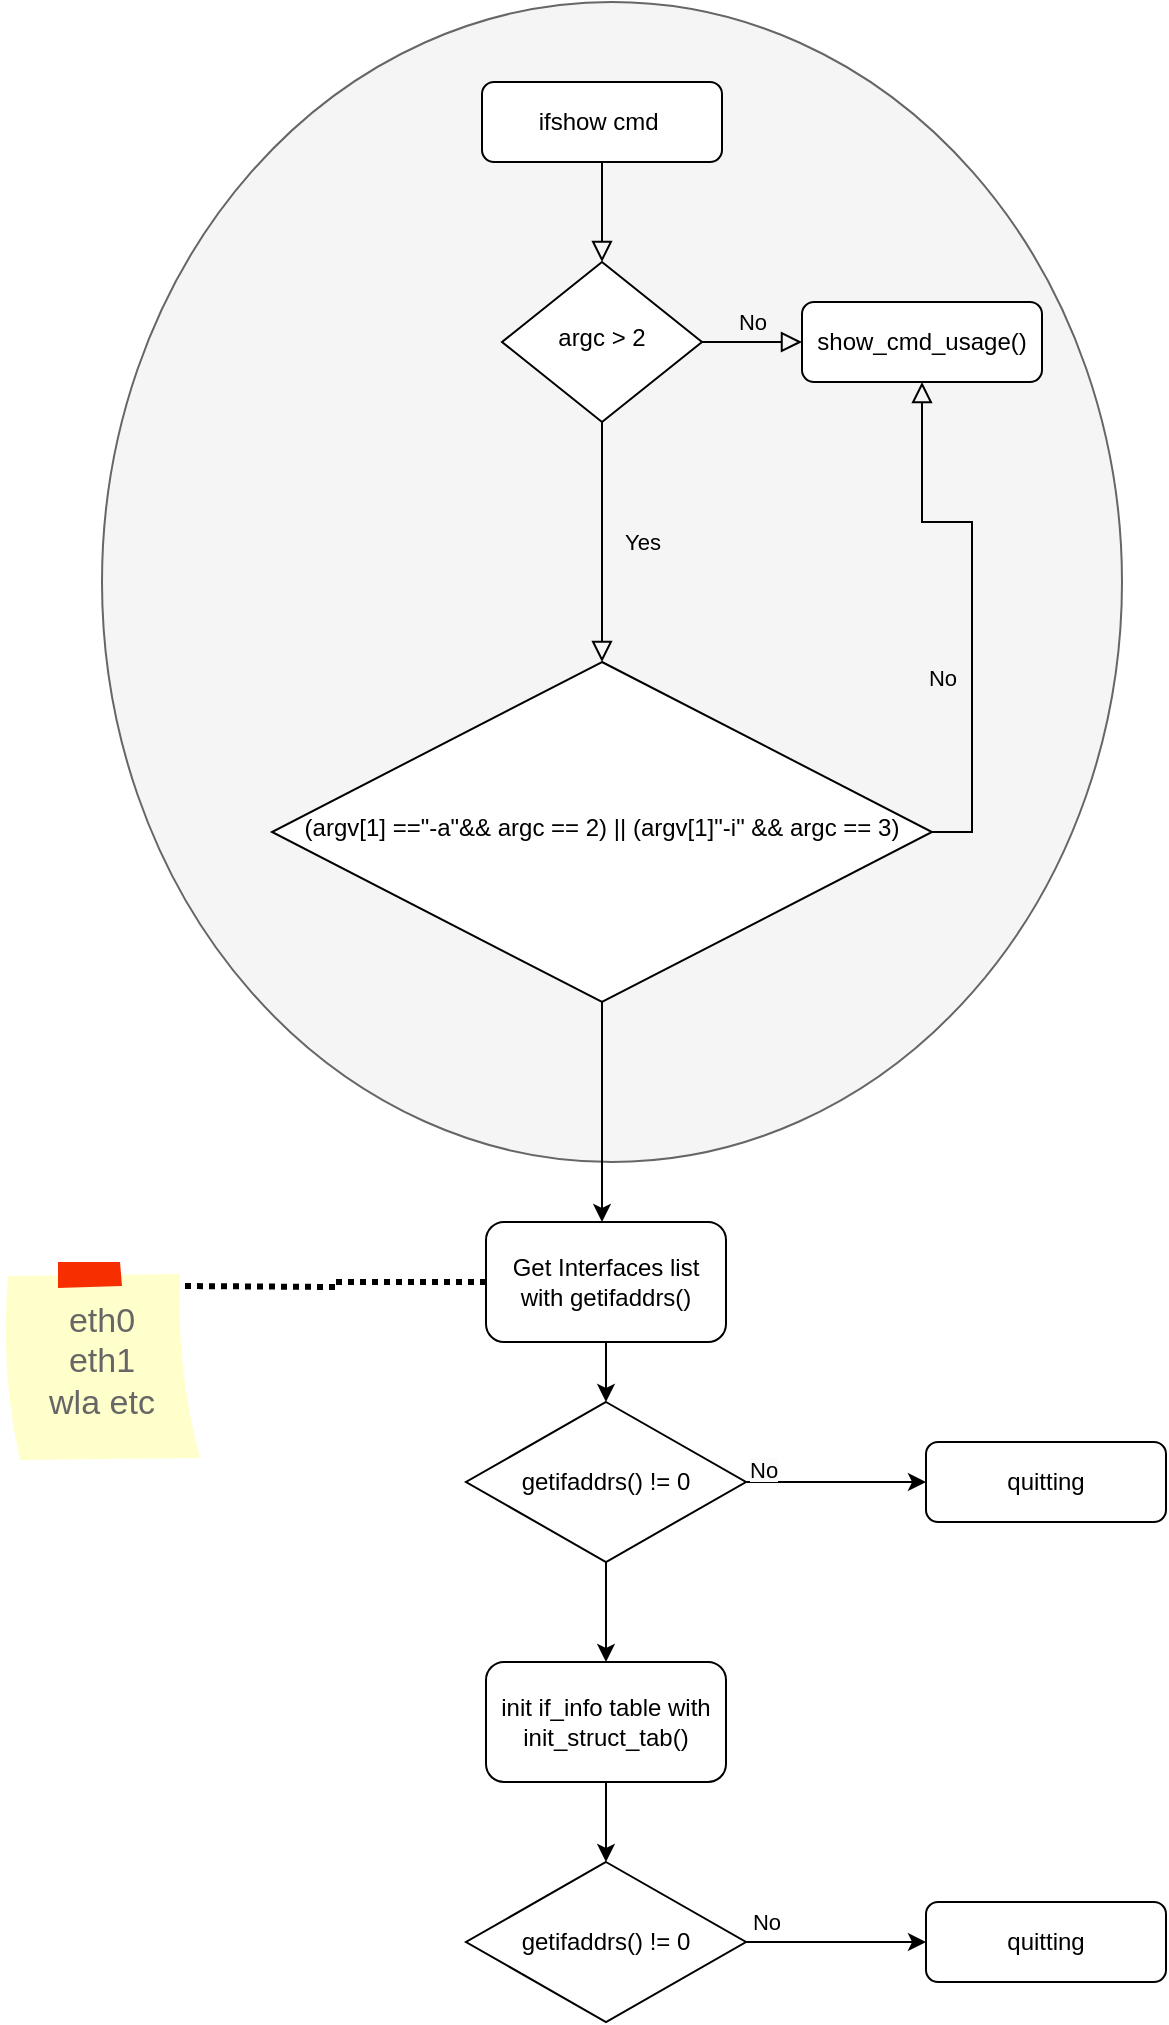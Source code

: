 <mxfile version="24.7.17">
  <diagram id="C5RBs43oDa-KdzZeNtuy" name="Page-1">
    <mxGraphModel dx="2261" dy="858" grid="1" gridSize="10" guides="1" tooltips="1" connect="1" arrows="1" fold="1" page="1" pageScale="1" pageWidth="827" pageHeight="1169" math="0" shadow="0">
      <root>
        <mxCell id="WIyWlLk6GJQsqaUBKTNV-0" />
        <mxCell id="WIyWlLk6GJQsqaUBKTNV-1" parent="WIyWlLk6GJQsqaUBKTNV-0" />
        <mxCell id="utXwY_nDbapaiBv5pFye-3" value="" style="ellipse;whiteSpace=wrap;html=1;fillColor=#f5f5f5;fontColor=#333333;strokeColor=#666666;" parent="WIyWlLk6GJQsqaUBKTNV-1" vertex="1">
          <mxGeometry x="-30" y="40" width="510" height="580" as="geometry" />
        </mxCell>
        <mxCell id="WIyWlLk6GJQsqaUBKTNV-2" value="" style="rounded=0;html=1;jettySize=auto;orthogonalLoop=1;fontSize=11;endArrow=block;endFill=0;endSize=8;strokeWidth=1;shadow=0;labelBackgroundColor=none;edgeStyle=orthogonalEdgeStyle;" parent="WIyWlLk6GJQsqaUBKTNV-1" source="WIyWlLk6GJQsqaUBKTNV-3" target="WIyWlLk6GJQsqaUBKTNV-6" edge="1">
          <mxGeometry relative="1" as="geometry" />
        </mxCell>
        <mxCell id="WIyWlLk6GJQsqaUBKTNV-3" value="ifshow cmd&amp;nbsp;" style="rounded=1;whiteSpace=wrap;html=1;fontSize=12;glass=0;strokeWidth=1;shadow=0;" parent="WIyWlLk6GJQsqaUBKTNV-1" vertex="1">
          <mxGeometry x="160" y="80" width="120" height="40" as="geometry" />
        </mxCell>
        <mxCell id="WIyWlLk6GJQsqaUBKTNV-4" value="Yes" style="rounded=0;html=1;jettySize=auto;orthogonalLoop=1;fontSize=11;endArrow=block;endFill=0;endSize=8;strokeWidth=1;shadow=0;labelBackgroundColor=none;edgeStyle=orthogonalEdgeStyle;" parent="WIyWlLk6GJQsqaUBKTNV-1" source="WIyWlLk6GJQsqaUBKTNV-6" target="WIyWlLk6GJQsqaUBKTNV-10" edge="1">
          <mxGeometry y="20" relative="1" as="geometry">
            <mxPoint as="offset" />
          </mxGeometry>
        </mxCell>
        <mxCell id="WIyWlLk6GJQsqaUBKTNV-5" value="No" style="edgeStyle=orthogonalEdgeStyle;rounded=0;html=1;jettySize=auto;orthogonalLoop=1;fontSize=11;endArrow=block;endFill=0;endSize=8;strokeWidth=1;shadow=0;labelBackgroundColor=none;" parent="WIyWlLk6GJQsqaUBKTNV-1" source="WIyWlLk6GJQsqaUBKTNV-6" target="WIyWlLk6GJQsqaUBKTNV-7" edge="1">
          <mxGeometry y="10" relative="1" as="geometry">
            <mxPoint as="offset" />
          </mxGeometry>
        </mxCell>
        <mxCell id="WIyWlLk6GJQsqaUBKTNV-6" value="argc &amp;gt; 2" style="rhombus;whiteSpace=wrap;html=1;shadow=0;fontFamily=Helvetica;fontSize=12;align=center;strokeWidth=1;spacing=6;spacingTop=-4;" parent="WIyWlLk6GJQsqaUBKTNV-1" vertex="1">
          <mxGeometry x="170" y="170" width="100" height="80" as="geometry" />
        </mxCell>
        <mxCell id="WIyWlLk6GJQsqaUBKTNV-7" value="show_cmd_usage()" style="rounded=1;whiteSpace=wrap;html=1;fontSize=12;glass=0;strokeWidth=1;shadow=0;" parent="WIyWlLk6GJQsqaUBKTNV-1" vertex="1">
          <mxGeometry x="320" y="190" width="120" height="40" as="geometry" />
        </mxCell>
        <mxCell id="WIyWlLk6GJQsqaUBKTNV-9" value="No" style="edgeStyle=orthogonalEdgeStyle;rounded=0;html=1;jettySize=auto;orthogonalLoop=1;fontSize=11;endArrow=block;endFill=0;endSize=8;strokeWidth=1;shadow=0;labelBackgroundColor=none;entryX=0.5;entryY=1;entryDx=0;entryDy=0;exitX=1;exitY=0.5;exitDx=0;exitDy=0;" parent="WIyWlLk6GJQsqaUBKTNV-1" source="WIyWlLk6GJQsqaUBKTNV-10" target="WIyWlLk6GJQsqaUBKTNV-7" edge="1">
          <mxGeometry x="-0.282" y="15" relative="1" as="geometry">
            <mxPoint as="offset" />
            <mxPoint x="354.0" y="335" as="targetPoint" />
          </mxGeometry>
        </mxCell>
        <mxCell id="utXwY_nDbapaiBv5pFye-5" style="edgeStyle=orthogonalEdgeStyle;rounded=0;orthogonalLoop=1;jettySize=auto;html=1;" parent="WIyWlLk6GJQsqaUBKTNV-1" source="WIyWlLk6GJQsqaUBKTNV-10" edge="1">
          <mxGeometry relative="1" as="geometry">
            <mxPoint x="220" y="650" as="targetPoint" />
          </mxGeometry>
        </mxCell>
        <mxCell id="WIyWlLk6GJQsqaUBKTNV-10" value="(argv[1] ==&quot;-a&quot;&amp;amp;&amp;amp; argc ==&amp;nbsp;2)&amp;nbsp;|| (argv[1]&quot;-i&quot; &amp;amp;&amp;amp; argc == 3)" style="rhombus;whiteSpace=wrap;html=1;shadow=0;fontFamily=Helvetica;fontSize=12;align=center;strokeWidth=1;spacing=6;spacingTop=-4;" parent="WIyWlLk6GJQsqaUBKTNV-1" vertex="1">
          <mxGeometry x="55" y="370" width="330" height="170" as="geometry" />
        </mxCell>
        <mxCell id="utXwY_nDbapaiBv5pFye-13" style="edgeStyle=orthogonalEdgeStyle;rounded=0;orthogonalLoop=1;jettySize=auto;html=1;" parent="WIyWlLk6GJQsqaUBKTNV-1" source="utXwY_nDbapaiBv5pFye-14" target="utXwY_nDbapaiBv5pFye-16" edge="1">
          <mxGeometry relative="1" as="geometry" />
        </mxCell>
        <mxCell id="utXwY_nDbapaiBv5pFye-14" value="Get Interfaces list with getifaddrs()" style="rounded=1;whiteSpace=wrap;html=1;" parent="WIyWlLk6GJQsqaUBKTNV-1" vertex="1">
          <mxGeometry x="162" y="650" width="120" height="60" as="geometry" />
        </mxCell>
        <mxCell id="utXwY_nDbapaiBv5pFye-15" style="edgeStyle=orthogonalEdgeStyle;rounded=0;orthogonalLoop=1;jettySize=auto;html=1;" parent="WIyWlLk6GJQsqaUBKTNV-1" source="utXwY_nDbapaiBv5pFye-16" target="utXwY_nDbapaiBv5pFye-19" edge="1">
          <mxGeometry relative="1" as="geometry" />
        </mxCell>
        <mxCell id="uRIp7JCyZJKa4mGx_KR9-1" style="edgeStyle=orthogonalEdgeStyle;rounded=0;orthogonalLoop=1;jettySize=auto;html=1;" edge="1" parent="WIyWlLk6GJQsqaUBKTNV-1" source="utXwY_nDbapaiBv5pFye-16" target="uRIp7JCyZJKa4mGx_KR9-0">
          <mxGeometry relative="1" as="geometry" />
        </mxCell>
        <mxCell id="utXwY_nDbapaiBv5pFye-16" value="getifaddrs() != 0" style="rhombus;whiteSpace=wrap;html=1;" parent="WIyWlLk6GJQsqaUBKTNV-1" vertex="1">
          <mxGeometry x="152" y="740" width="140" height="80" as="geometry" />
        </mxCell>
        <mxCell id="utXwY_nDbapaiBv5pFye-17" value="eth0&lt;div&gt;eth1&lt;/div&gt;&lt;div&gt;wla etc&lt;/div&gt;" style="strokeWidth=1;shadow=0;dashed=0;align=center;html=1;shape=mxgraph.mockup.text.stickyNote2;fontColor=#666666;mainText=;fontSize=17;whiteSpace=wrap;fillColor=#ffffcc;strokeColor=#F62E00;" parent="WIyWlLk6GJQsqaUBKTNV-1" vertex="1">
          <mxGeometry x="-80" y="670" width="100" height="100" as="geometry" />
        </mxCell>
        <mxCell id="utXwY_nDbapaiBv5pFye-18" style="edgeStyle=orthogonalEdgeStyle;rounded=0;orthogonalLoop=1;jettySize=auto;html=1;entryX=0.98;entryY=0.52;entryDx=0;entryDy=0;entryPerimeter=0;dashed=1;dashPattern=1 1;strokeWidth=3;endArrow=none;endFill=0;" parent="WIyWlLk6GJQsqaUBKTNV-1" source="utXwY_nDbapaiBv5pFye-14" edge="1">
          <mxGeometry relative="1" as="geometry">
            <mxPoint x="10" y="682" as="targetPoint" />
          </mxGeometry>
        </mxCell>
        <mxCell id="utXwY_nDbapaiBv5pFye-19" value="quitting" style="rounded=1;whiteSpace=wrap;html=1;fontSize=12;glass=0;strokeWidth=1;shadow=0;" parent="WIyWlLk6GJQsqaUBKTNV-1" vertex="1">
          <mxGeometry x="382" y="760" width="120" height="40" as="geometry" />
        </mxCell>
        <mxCell id="utXwY_nDbapaiBv5pFye-20" value="&lt;span style=&quot;color: rgb(0, 0, 0); font-family: Helvetica; font-size: 11px; font-style: normal; font-variant-ligatures: normal; font-variant-caps: normal; font-weight: 400; letter-spacing: normal; orphans: 2; text-align: center; text-indent: 0px; text-transform: none; widows: 2; word-spacing: 0px; -webkit-text-stroke-width: 0px; white-space: nowrap; background-color: rgb(251, 251, 251); text-decoration-thickness: initial; text-decoration-style: initial; text-decoration-color: initial; display: inline !important; float: none;&quot;&gt;No&lt;/span&gt;" style="text;whiteSpace=wrap;html=1;" parent="WIyWlLk6GJQsqaUBKTNV-1" vertex="1">
          <mxGeometry x="292" y="760" width="50" height="40" as="geometry" />
        </mxCell>
        <mxCell id="uRIp7JCyZJKa4mGx_KR9-6" style="edgeStyle=orthogonalEdgeStyle;rounded=0;orthogonalLoop=1;jettySize=auto;html=1;" edge="1" parent="WIyWlLk6GJQsqaUBKTNV-1" source="uRIp7JCyZJKa4mGx_KR9-0" target="uRIp7JCyZJKa4mGx_KR9-2">
          <mxGeometry relative="1" as="geometry" />
        </mxCell>
        <mxCell id="uRIp7JCyZJKa4mGx_KR9-0" value="init if_info table with init_struct_tab()" style="rounded=1;whiteSpace=wrap;html=1;" vertex="1" parent="WIyWlLk6GJQsqaUBKTNV-1">
          <mxGeometry x="162" y="870" width="120" height="60" as="geometry" />
        </mxCell>
        <mxCell id="uRIp7JCyZJKa4mGx_KR9-4" style="edgeStyle=orthogonalEdgeStyle;rounded=0;orthogonalLoop=1;jettySize=auto;html=1;entryX=0;entryY=0.5;entryDx=0;entryDy=0;" edge="1" parent="WIyWlLk6GJQsqaUBKTNV-1" source="uRIp7JCyZJKa4mGx_KR9-2" target="uRIp7JCyZJKa4mGx_KR9-3">
          <mxGeometry relative="1" as="geometry" />
        </mxCell>
        <mxCell id="uRIp7JCyZJKa4mGx_KR9-5" value="No" style="edgeLabel;html=1;align=center;verticalAlign=middle;resizable=0;points=[];" vertex="1" connectable="0" parent="uRIp7JCyZJKa4mGx_KR9-4">
          <mxGeometry x="-0.37" y="3" relative="1" as="geometry">
            <mxPoint x="-19" y="-7" as="offset" />
          </mxGeometry>
        </mxCell>
        <mxCell id="uRIp7JCyZJKa4mGx_KR9-2" value="getifaddrs() != 0" style="rhombus;whiteSpace=wrap;html=1;" vertex="1" parent="WIyWlLk6GJQsqaUBKTNV-1">
          <mxGeometry x="152" y="970" width="140" height="80" as="geometry" />
        </mxCell>
        <mxCell id="uRIp7JCyZJKa4mGx_KR9-3" value="quitting" style="rounded=1;whiteSpace=wrap;html=1;fontSize=12;glass=0;strokeWidth=1;shadow=0;" vertex="1" parent="WIyWlLk6GJQsqaUBKTNV-1">
          <mxGeometry x="382" y="990" width="120" height="40" as="geometry" />
        </mxCell>
      </root>
    </mxGraphModel>
  </diagram>
</mxfile>
